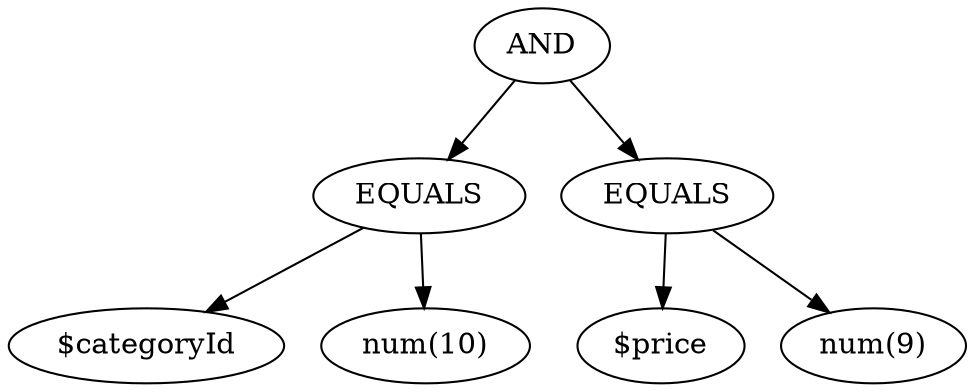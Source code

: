 digraph {
    AND[label="AND" class="operator,disabled"]
    eq1[label="EQUALS" class="operator,disabled"]
    eq2[label="EQUALS" class="operator,disabled"]
    categoryId[label="$categoryId" class="value"]
    price[label="$price" class="value"]
    categoryValue[label="num(10)" class="value,disabled"]
    priceValue[label="num(9)" class="value,disabled"]

    AND -> eq1[class="disabled"]
    AND -> eq2[class="disabled"]

    eq1 -> categoryId[class="disabled"]
    eq1 -> categoryValue[class="disabled"]

    eq2 -> price[class="disabled"]
    eq2 -> priceValue[class="disabled"]
}
